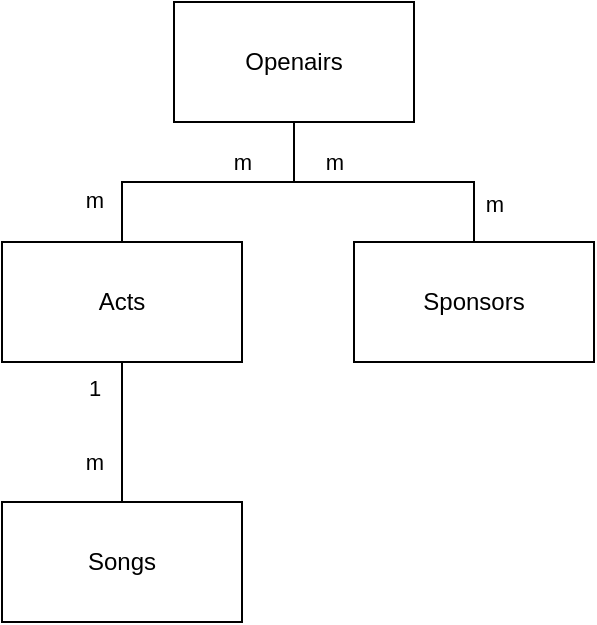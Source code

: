 <mxfile version="24.6.2" type="device">
  <diagram name="Seite-1" id="7C3CfVNro1nM4JZWpLrE">
    <mxGraphModel dx="794" dy="458" grid="1" gridSize="10" guides="1" tooltips="1" connect="1" arrows="1" fold="1" page="1" pageScale="1" pageWidth="827" pageHeight="1169" math="0" shadow="0">
      <root>
        <mxCell id="0" />
        <mxCell id="1" parent="0" />
        <mxCell id="dkAxxOleNoa88Y_1nmBE-5" value="" style="edgeStyle=orthogonalEdgeStyle;rounded=0;orthogonalLoop=1;jettySize=auto;html=1;endArrow=none;endFill=0;" parent="1" source="dkAxxOleNoa88Y_1nmBE-1" target="dkAxxOleNoa88Y_1nmBE-4" edge="1">
          <mxGeometry relative="1" as="geometry" />
        </mxCell>
        <mxCell id="dkAxxOleNoa88Y_1nmBE-12" value="m" style="edgeLabel;html=1;align=center;verticalAlign=middle;resizable=0;points=[];" parent="dkAxxOleNoa88Y_1nmBE-5" vertex="1" connectable="0">
          <mxGeometry x="-0.216" y="3" relative="1" as="geometry">
            <mxPoint x="-9" y="-7" as="offset" />
          </mxGeometry>
        </mxCell>
        <mxCell id="dkAxxOleNoa88Y_1nmBE-13" value="m" style="edgeLabel;html=1;align=center;verticalAlign=middle;resizable=0;points=[];" parent="dkAxxOleNoa88Y_1nmBE-5" vertex="1" connectable="0">
          <mxGeometry x="0.748" y="1" relative="1" as="geometry">
            <mxPoint x="9" as="offset" />
          </mxGeometry>
        </mxCell>
        <mxCell id="dkAxxOleNoa88Y_1nmBE-6" style="edgeStyle=orthogonalEdgeStyle;rounded=0;orthogonalLoop=1;jettySize=auto;html=1;endArrow=none;endFill=0;" parent="1" source="dkAxxOleNoa88Y_1nmBE-1" target="dkAxxOleNoa88Y_1nmBE-2" edge="1">
          <mxGeometry relative="1" as="geometry" />
        </mxCell>
        <mxCell id="dkAxxOleNoa88Y_1nmBE-10" value="m" style="edgeLabel;html=1;align=center;verticalAlign=middle;resizable=0;points=[];" parent="dkAxxOleNoa88Y_1nmBE-6" vertex="1" connectable="0">
          <mxGeometry x="0.704" y="1" relative="1" as="geometry">
            <mxPoint x="-15" as="offset" />
          </mxGeometry>
        </mxCell>
        <mxCell id="dkAxxOleNoa88Y_1nmBE-14" value="m" style="edgeLabel;html=1;align=center;verticalAlign=middle;resizable=0;points=[];" parent="dkAxxOleNoa88Y_1nmBE-6" vertex="1" connectable="0">
          <mxGeometry x="-0.394" y="1" relative="1" as="geometry">
            <mxPoint x="-12" y="-11" as="offset" />
          </mxGeometry>
        </mxCell>
        <mxCell id="dkAxxOleNoa88Y_1nmBE-1" value="Openairs" style="whiteSpace=wrap;html=1;" parent="1" vertex="1">
          <mxGeometry x="380" y="130" width="120" height="60" as="geometry" />
        </mxCell>
        <mxCell id="dkAxxOleNoa88Y_1nmBE-7" value="" style="edgeStyle=orthogonalEdgeStyle;rounded=0;orthogonalLoop=1;jettySize=auto;html=1;endArrow=none;endFill=0;" parent="1" source="dkAxxOleNoa88Y_1nmBE-2" target="dkAxxOleNoa88Y_1nmBE-3" edge="1">
          <mxGeometry relative="1" as="geometry" />
        </mxCell>
        <mxCell id="dkAxxOleNoa88Y_1nmBE-8" value="m" style="edgeLabel;html=1;align=center;verticalAlign=middle;resizable=0;points=[];" parent="dkAxxOleNoa88Y_1nmBE-7" vertex="1" connectable="0">
          <mxGeometry x="0.412" y="-2" relative="1" as="geometry">
            <mxPoint x="-12" as="offset" />
          </mxGeometry>
        </mxCell>
        <mxCell id="dkAxxOleNoa88Y_1nmBE-9" value="1" style="edgeLabel;html=1;align=center;verticalAlign=middle;resizable=0;points=[];" parent="dkAxxOleNoa88Y_1nmBE-7" vertex="1" connectable="0">
          <mxGeometry x="-0.624" relative="1" as="geometry">
            <mxPoint x="-14" as="offset" />
          </mxGeometry>
        </mxCell>
        <mxCell id="dkAxxOleNoa88Y_1nmBE-2" value="Acts" style="whiteSpace=wrap;html=1;" parent="1" vertex="1">
          <mxGeometry x="294" y="250" width="120" height="60" as="geometry" />
        </mxCell>
        <mxCell id="dkAxxOleNoa88Y_1nmBE-3" value="Songs" style="whiteSpace=wrap;html=1;" parent="1" vertex="1">
          <mxGeometry x="294" y="380" width="120" height="60" as="geometry" />
        </mxCell>
        <mxCell id="dkAxxOleNoa88Y_1nmBE-4" value="Sponsors" style="whiteSpace=wrap;html=1;" parent="1" vertex="1">
          <mxGeometry x="470" y="250" width="120" height="60" as="geometry" />
        </mxCell>
      </root>
    </mxGraphModel>
  </diagram>
</mxfile>
